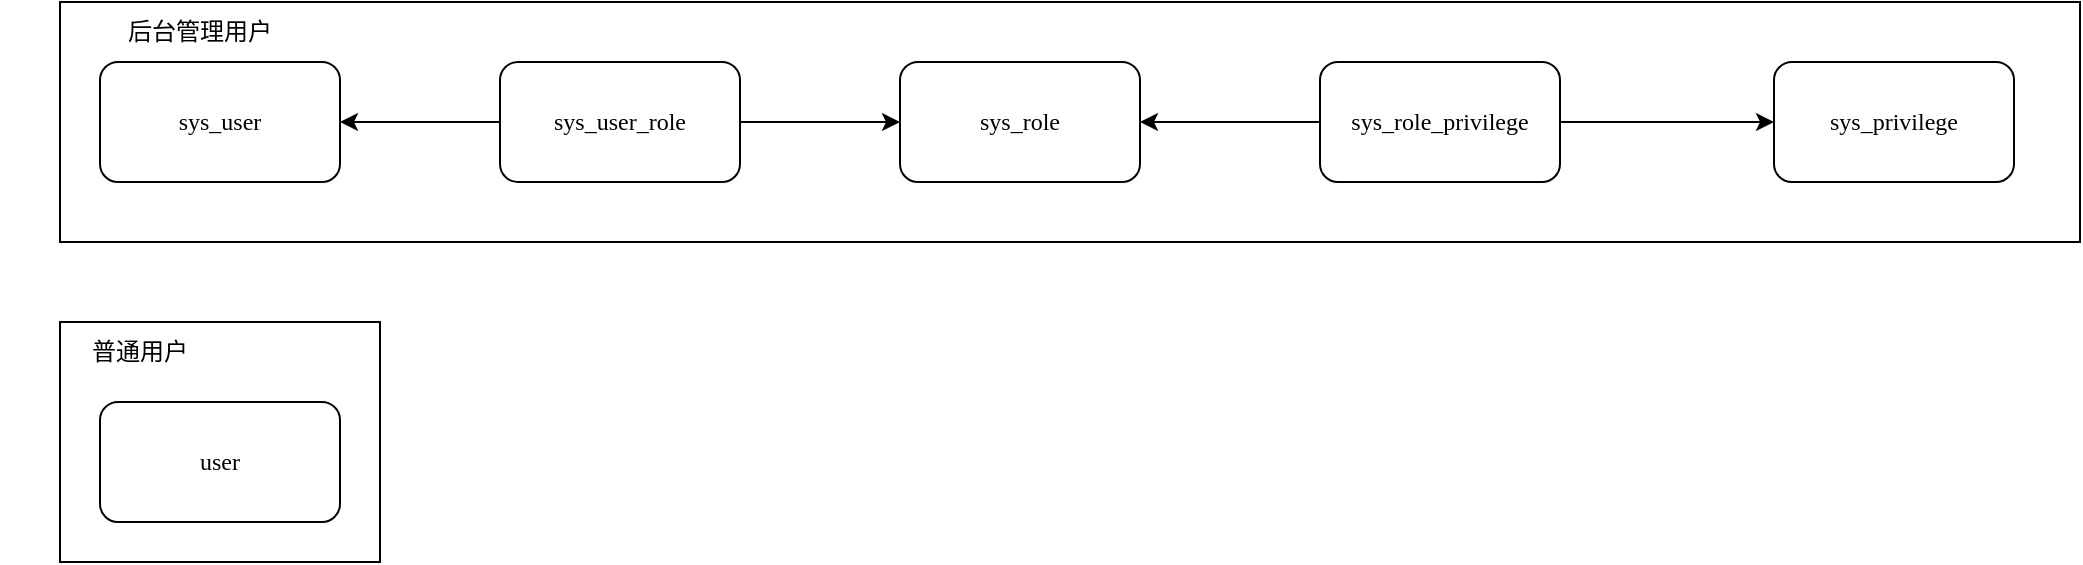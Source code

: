 <mxfile version="21.6.5" type="github">
  <diagram name="第 1 页" id="ItpNZ1CtYqmK6wRkj99w">
    <mxGraphModel dx="1966" dy="616" grid="1" gridSize="10" guides="1" tooltips="1" connect="1" arrows="1" fold="1" page="1" pageScale="1" pageWidth="827" pageHeight="1169" math="0" shadow="0">
      <root>
        <mxCell id="0" />
        <mxCell id="1" parent="0" />
        <mxCell id="ELUu0NZ1eCraazxI-zSG-14" value="" style="rounded=0;whiteSpace=wrap;html=1;" vertex="1" parent="1">
          <mxGeometry x="-150" y="310" width="160" height="120" as="geometry" />
        </mxCell>
        <mxCell id="ELUu0NZ1eCraazxI-zSG-13" value="" style="rounded=0;whiteSpace=wrap;html=1;" vertex="1" parent="1">
          <mxGeometry x="-150" y="150" width="1010" height="120" as="geometry" />
        </mxCell>
        <mxCell id="ELUu0NZ1eCraazxI-zSG-8" style="edgeStyle=orthogonalEdgeStyle;rounded=0;orthogonalLoop=1;jettySize=auto;html=1;exitX=0;exitY=0.5;exitDx=0;exitDy=0;" edge="1" parent="1" source="ELUu0NZ1eCraazxI-zSG-2" target="ELUu0NZ1eCraazxI-zSG-4">
          <mxGeometry relative="1" as="geometry" />
        </mxCell>
        <mxCell id="ELUu0NZ1eCraazxI-zSG-9" style="edgeStyle=orthogonalEdgeStyle;rounded=0;orthogonalLoop=1;jettySize=auto;html=1;exitX=1;exitY=0.5;exitDx=0;exitDy=0;entryX=0;entryY=0.5;entryDx=0;entryDy=0;" edge="1" parent="1" source="ELUu0NZ1eCraazxI-zSG-2" target="ELUu0NZ1eCraazxI-zSG-5">
          <mxGeometry relative="1" as="geometry" />
        </mxCell>
        <mxCell id="ELUu0NZ1eCraazxI-zSG-2" value="&lt;p class=&quot;MsoNormal&quot;&gt;&lt;font face=&quot;Consolas&quot;&gt;sys_user_role&lt;/font&gt;&lt;/p&gt;" style="rounded=1;whiteSpace=wrap;html=1;" vertex="1" parent="1">
          <mxGeometry x="70" y="180" width="120" height="60" as="geometry" />
        </mxCell>
        <mxCell id="ELUu0NZ1eCraazxI-zSG-4" value="&lt;p class=&quot;MsoNormal&quot;&gt;&lt;font face=&quot;Consolas&quot;&gt;sys_user&lt;/font&gt;&lt;/p&gt;" style="rounded=1;whiteSpace=wrap;html=1;" vertex="1" parent="1">
          <mxGeometry x="-130" y="180" width="120" height="60" as="geometry" />
        </mxCell>
        <mxCell id="ELUu0NZ1eCraazxI-zSG-5" value="&lt;p class=&quot;MsoNormal&quot;&gt;&lt;font face=&quot;Consolas&quot;&gt;sys_role&lt;/font&gt;&lt;/p&gt;" style="rounded=1;whiteSpace=wrap;html=1;" vertex="1" parent="1">
          <mxGeometry x="270" y="180" width="120" height="60" as="geometry" />
        </mxCell>
        <mxCell id="ELUu0NZ1eCraazxI-zSG-10" style="edgeStyle=orthogonalEdgeStyle;rounded=0;orthogonalLoop=1;jettySize=auto;html=1;exitX=0;exitY=0.5;exitDx=0;exitDy=0;" edge="1" parent="1" source="ELUu0NZ1eCraazxI-zSG-6" target="ELUu0NZ1eCraazxI-zSG-5">
          <mxGeometry relative="1" as="geometry" />
        </mxCell>
        <mxCell id="ELUu0NZ1eCraazxI-zSG-11" style="edgeStyle=orthogonalEdgeStyle;rounded=0;orthogonalLoop=1;jettySize=auto;html=1;exitX=1;exitY=0.5;exitDx=0;exitDy=0;entryX=0;entryY=0.5;entryDx=0;entryDy=0;" edge="1" parent="1" source="ELUu0NZ1eCraazxI-zSG-6" target="ELUu0NZ1eCraazxI-zSG-7">
          <mxGeometry relative="1" as="geometry" />
        </mxCell>
        <mxCell id="ELUu0NZ1eCraazxI-zSG-6" value="&lt;p class=&quot;MsoNormal&quot;&gt;&lt;font face=&quot;Consolas&quot;&gt;sys_role_privilege&lt;/font&gt;&lt;/p&gt;" style="rounded=1;whiteSpace=wrap;html=1;" vertex="1" parent="1">
          <mxGeometry x="480" y="180" width="120" height="60" as="geometry" />
        </mxCell>
        <mxCell id="ELUu0NZ1eCraazxI-zSG-7" value="&lt;p class=&quot;MsoNormal&quot;&gt;&lt;font face=&quot;Consolas&quot;&gt;sys_privilege&lt;/font&gt;&lt;/p&gt;" style="rounded=1;whiteSpace=wrap;html=1;" vertex="1" parent="1">
          <mxGeometry x="707" y="180" width="120" height="60" as="geometry" />
        </mxCell>
        <mxCell id="ELUu0NZ1eCraazxI-zSG-12" value="&lt;p class=&quot;MsoNormal&quot;&gt;&lt;font face=&quot;Consolas&quot;&gt;user&lt;/font&gt;&lt;/p&gt;" style="rounded=1;whiteSpace=wrap;html=1;" vertex="1" parent="1">
          <mxGeometry x="-130" y="350" width="120" height="60" as="geometry" />
        </mxCell>
        <mxCell id="ELUu0NZ1eCraazxI-zSG-15" value="后台管理用户" style="text;html=1;strokeColor=none;fillColor=none;align=center;verticalAlign=middle;whiteSpace=wrap;rounded=0;" vertex="1" parent="1">
          <mxGeometry x="-120" y="150" width="80" height="30" as="geometry" />
        </mxCell>
        <mxCell id="ELUu0NZ1eCraazxI-zSG-17" value="普通用户" style="text;html=1;strokeColor=none;fillColor=none;align=center;verticalAlign=middle;whiteSpace=wrap;rounded=0;" vertex="1" parent="1">
          <mxGeometry x="-180" y="310" width="140" height="30" as="geometry" />
        </mxCell>
      </root>
    </mxGraphModel>
  </diagram>
</mxfile>
